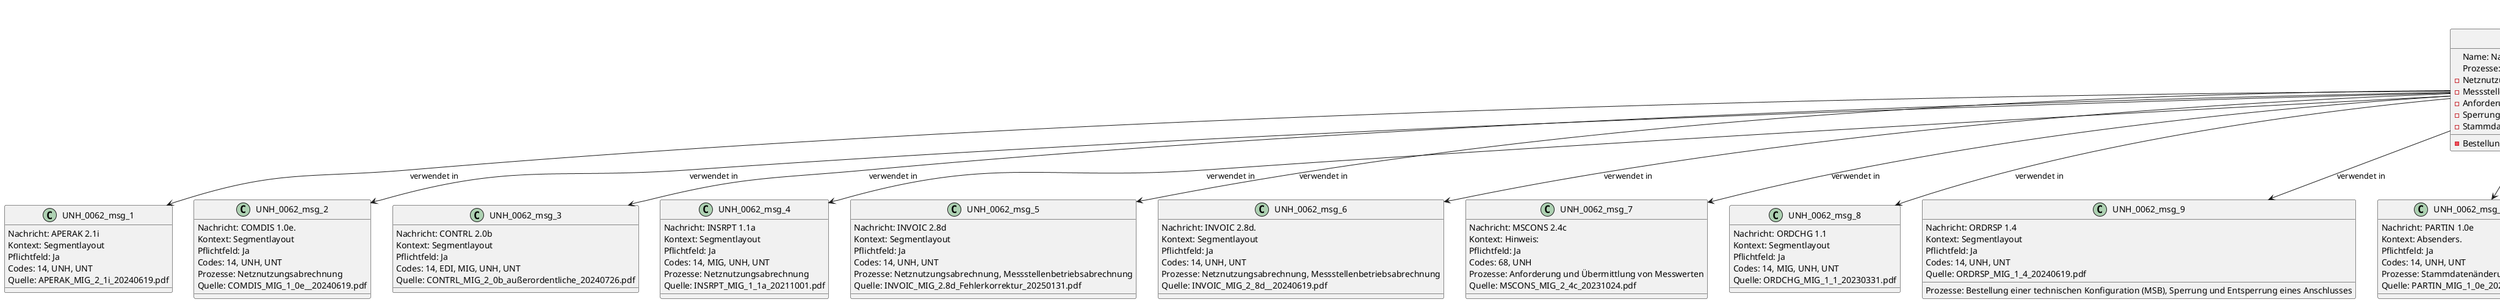 @startuml
title Datenatlas – UNH:0062
class UNH_0062 {
  Name: Nachrichten - Referenznummer
  Prozesse:
    - Netznutzungsabrechnung
    - Messstellenbetriebsabrechnung
    - Anforderung und Übermittlung von Messwerten
    - Bestellung einer technischen Konfiguration (MSB)
    - Sperrung und Entsperrung eines Anschlusses
    - Stammdatenänderung
}
class UNH_0062_msg_1 {
  Nachricht: APERAK 2.1i
  Kontext: Segmentlayout
  Pflichtfeld: Ja
  Codes: 14, UNH, UNT
  Quelle: APERAK_MIG_2_1i_20240619.pdf
}
UNH_0062 --> UNH_0062_msg_1 : verwendet in
class UNH_0062_msg_2 {
  Nachricht: COMDIS 1.0e.
  Kontext: Segmentlayout
  Pflichtfeld: Ja
  Codes: 14, UNH, UNT
  Prozesse: Netznutzungsabrechnung
  Quelle: COMDIS_MIG_1_0e__20240619.pdf
}
UNH_0062 --> UNH_0062_msg_2 : verwendet in
class UNH_0062_msg_3 {
  Nachricht: CONTRL 2.0b
  Kontext: Segmentlayout
  Pflichtfeld: Ja
  Codes: 14, EDI, MIG, UNH, UNT
  Quelle: CONTRL_MIG_2_0b_außerordentliche_20240726.pdf
}
UNH_0062 --> UNH_0062_msg_3 : verwendet in
class UNH_0062_msg_4 {
  Nachricht: INSRPT 1.1a
  Kontext: Segmentlayout
  Pflichtfeld: Ja
  Codes: 14, MIG, UNH, UNT
  Prozesse: Netznutzungsabrechnung
  Quelle: INSRPT_MIG_1_1a_20211001.pdf
}
UNH_0062 --> UNH_0062_msg_4 : verwendet in
class UNH_0062_msg_5 {
  Nachricht: INVOIC 2.8d
  Kontext: Segmentlayout
  Pflichtfeld: Ja
  Codes: 14, UNH, UNT
  Prozesse: Netznutzungsabrechnung, Messstellenbetriebsabrechnung
  Quelle: INVOIC_MIG_2.8d_Fehlerkorrektur_20250131.pdf
}
UNH_0062 --> UNH_0062_msg_5 : verwendet in
class UNH_0062_msg_6 {
  Nachricht: INVOIC 2.8d.
  Kontext: Segmentlayout
  Pflichtfeld: Ja
  Codes: 14, UNH, UNT
  Prozesse: Netznutzungsabrechnung, Messstellenbetriebsabrechnung
  Quelle: INVOIC_MIG_2_8d__20240619.pdf
}
UNH_0062 --> UNH_0062_msg_6 : verwendet in
class UNH_0062_msg_7 {
  Nachricht: MSCONS 2.4c
  Kontext: Hinweis:
  Pflichtfeld: Ja
  Codes: 68, UNH
  Prozesse: Anforderung und Übermittlung von Messwerten
  Quelle: MSCONS_MIG_2_4c_20231024.pdf
}
UNH_0062 --> UNH_0062_msg_7 : verwendet in
class UNH_0062_msg_8 {
  Nachricht: ORDCHG 1.1
  Kontext: Segmentlayout
  Pflichtfeld: Ja
  Codes: 14, MIG, UNH, UNT
  Quelle: ORDCHG_MIG_1_1_20230331.pdf
}
UNH_0062 --> UNH_0062_msg_8 : verwendet in
class UNH_0062_msg_9 {
  Nachricht: ORDRSP 1.4
  Kontext: Segmentlayout
  Pflichtfeld: Ja
  Codes: 14, UNH, UNT
  Prozesse: Bestellung einer technischen Konfiguration (MSB), Sperrung und Entsperrung eines Anschlusses
  Quelle: ORDRSP_MIG_1_4_20240619.pdf
}
UNH_0062 --> UNH_0062_msg_9 : verwendet in
class UNH_0062_msg_10 {
  Nachricht: PARTIN 1.0e
  Kontext: Absenders.
  Pflichtfeld: Ja
  Codes: 14, UNH, UNT
  Prozesse: Stammdatenänderung
  Quelle: PARTIN_MIG_1_0e_20241001.pdf
}
UNH_0062 --> UNH_0062_msg_10 : verwendet in
class UNH_0062_msg_11 {
  Nachricht: PRICAT 2.0d
  Kontext: Segmentlayout
  Pflichtfeld: Ja
  Codes: 14, UNH, UNT
  Prozesse: Netznutzungsabrechnung
  Quelle: PRICAT_MIG_2_0d_20240619.pdf
}
UNH_0062 --> UNH_0062_msg_11 : verwendet in
class UNH_0062_msg_12 {
  Nachricht: QUOTES 1.3a
  Kontext: Segmentlayout
  Pflichtfeld: Ja
  Codes: 14, UNH, UNT
  Prozesse: Bestellung einer technischen Konfiguration (MSB), Sperrung und Entsperrung eines Anschlusses
  Quelle: QUOTES_MIG_1_3a_20240619.pdf
}
UNH_0062 --> UNH_0062_msg_12 : verwendet in
class UNH_0062_msg_13 {
  Nachricht: REMADV 2.9c
  Kontext: Segmentlayout
  Pflichtfeld: Ja
  Codes: 14, MIG, UNH, UNT
  Prozesse: Netznutzungsabrechnung
  Quelle: REMADV_MIG_2.9c_außerordentliche_20240726.pdf
}
UNH_0062 --> UNH_0062_msg_13 : verwendet in
class UNH_0062_msg_14 {
  Nachricht: REQOTE 1.3b
  Kontext: Segmentlayout
  Pflichtfeld: Ja
  Codes: 14, UNH, UNT
  Prozesse: Bestellung einer technischen Konfiguration (MSB)
  Quelle: REQOTE_MIG_1_3b_20241001.pdf
}
UNH_0062 --> UNH_0062_msg_14 : verwendet in
class UNH_0062_proc_1 <<process>> {
  Netznutzungsabrechnung
  Gesetze: StromNEV, StromNZV
  Zusammenfassung: Wie funktioniert die Netznutzungsabrechnung zwischen Netzbetreiber und Lieferant?
}
UNH_0062 ..> UNH_0062_proc_1 : eingebettet in
class UNH_0062_proc_2 <<process>> {
  Messstellenbetriebsabrechnung
  Gesetze: MsbG
  Zusammenfassung: Beschreibe den Prozess der Abrechnung von Messstellenbetriebsleistungen.
}
UNH_0062 ..> UNH_0062_proc_2 : eingebettet in
class UNH_0062_proc_3 <<process>> {
  Anforderung und Übermittlung von Messwerten
  Gesetze: MsbG
  Zusammenfassung: Wie kann ein Marktpartner (z.B.
}
UNH_0062 ..> UNH_0062_proc_3 : eingebettet in
class UNH_0062_proc_4 <<process>> {
  Bestellung einer technischen Konfiguration (MSB)
  Gesetze: MsbG, EnWG
  Zusammenfassung: Erläutere den Prozess zur Bestellung einer spezifischen technischen Konfiguration bei einem Messstellenbetreiber, beispielsweise für ein intelligentes Messsystem.
}
UNH_0062 ..> UNH_0062_proc_4 : eingebettet in
class UNH_0062_proc_5 <<process>> {
  Sperrung und Entsperrung eines Anschlusses
  Gesetze: StromGVV
  Zusammenfassung: Beschreibe den End-to-End-Prozess für die Sperrung und Wiederherstellung eines Netzanschlusses.
}
UNH_0062 ..> UNH_0062_proc_5 : eingebettet in
class UNH_0062_proc_6 <<process>> {
  Stammdatenänderung
  Zusammenfassung: Wie wird eine Stammdatenänderung an einer Marktlokation, wie z.B.
}
UNH_0062 ..> UNH_0062_proc_6 : eingebettet in
@enduml